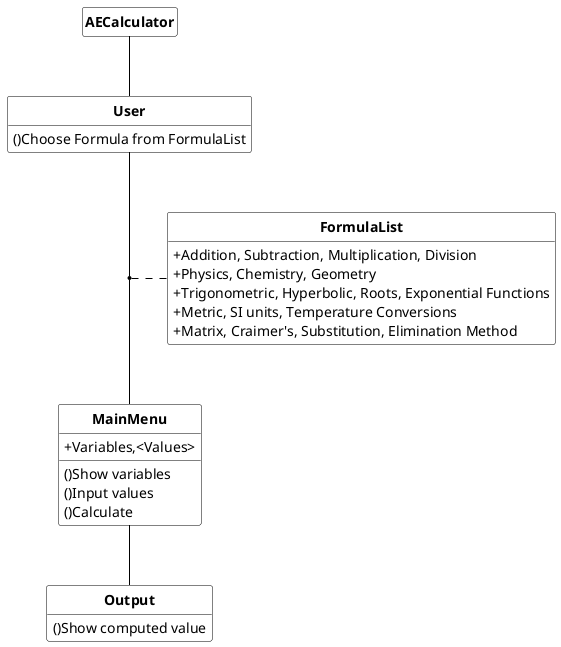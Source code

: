 @startuml
skinparam style strictuml
skinparam classAttributeIconSize 0
skinparam classFontColor black
skinparam classFontStyle bold
skinparam sequenceMessageAlign Center
hide empty members

skinparam class {
BackgroundColor white
BorderColor black
ArrowColor black
}

class User{
()Choose Formula from FormulaList
}

class AECalculator {
 }

class FormulaList {
+Addition, Subtraction, Multiplication, Division
+Physics, Chemistry, Geometry
+Trigonometric, Hyperbolic, Roots, Exponential Functions
+Metric, SI units, Temperature Conversions
+Matrix, Craimer's, Substitution, Elimination Method
}

class MainMenu {
+Variables,<Values>
()Show variables
()Input values
()Calculate
}

class Output{
()Show computed value
}

AECalculator -down- User
(User, MainMenu) ... FormulaList
MainMenu -down- Output
@enduml